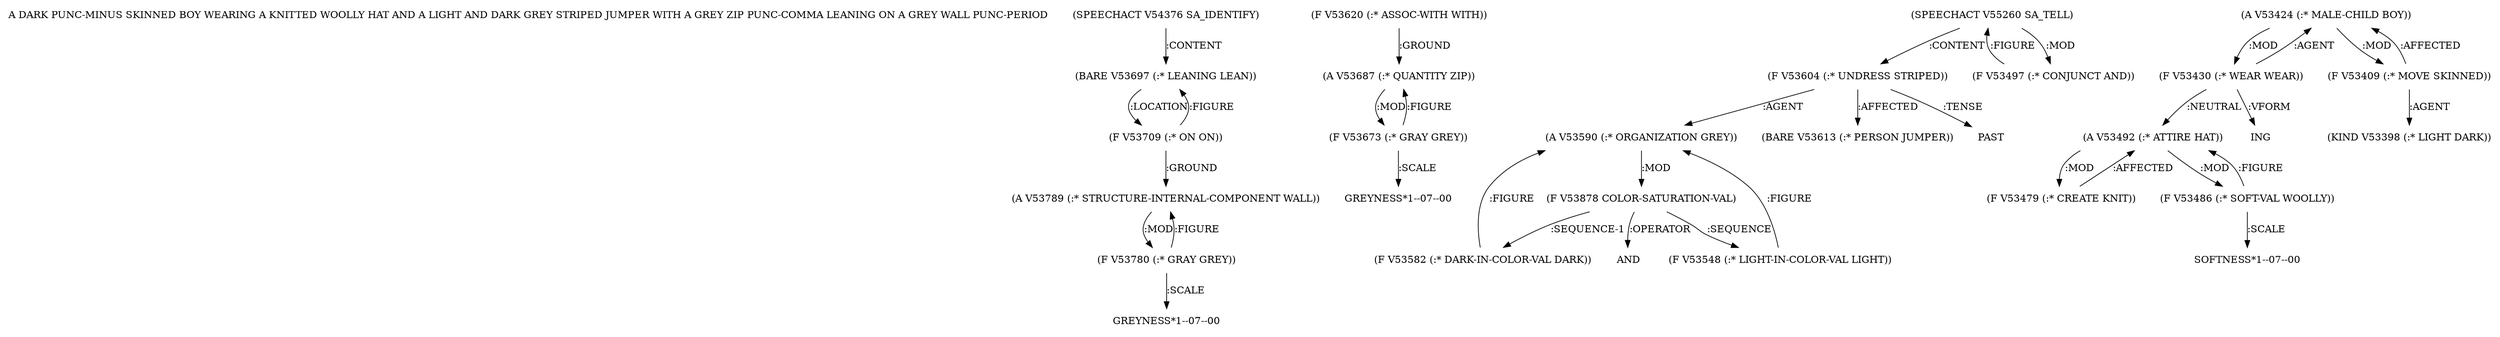digraph Terms {
  node [shape=none]
  "A DARK PUNC-MINUS SKINNED BOY WEARING A KNITTED WOOLLY HAT AND A LIGHT AND DARK GREY STRIPED JUMPER WITH A GREY ZIP PUNC-COMMA LEANING ON A GREY WALL PUNC-PERIOD"
  "V54376" [label="(SPEECHACT V54376 SA_IDENTIFY)"]
  "V54376" -> "V53697" [label=":CONTENT"]
  "V53697" [label="(BARE V53697 (:* LEANING LEAN))"]
  "V53697" -> "V53709" [label=":LOCATION"]
  "V53709" [label="(F V53709 (:* ON ON))"]
  "V53709" -> "V53789" [label=":GROUND"]
  "V53709" -> "V53697" [label=":FIGURE"]
  "V53789" [label="(A V53789 (:* STRUCTURE-INTERNAL-COMPONENT WALL))"]
  "V53789" -> "V53780" [label=":MOD"]
  "V53780" [label="(F V53780 (:* GRAY GREY))"]
  "V53780" -> "V53789" [label=":FIGURE"]
  "V53780" -> "NT65429" [label=":SCALE"]
  "NT65429" [label="GREYNESS*1--07--00"]
  "V53620" [label="(F V53620 (:* ASSOC-WITH WITH))"]
  "V53620" -> "V53687" [label=":GROUND"]
  "V53687" [label="(A V53687 (:* QUANTITY ZIP))"]
  "V53687" -> "V53673" [label=":MOD"]
  "V53673" [label="(F V53673 (:* GRAY GREY))"]
  "V53673" -> "V53687" [label=":FIGURE"]
  "V53673" -> "NT65430" [label=":SCALE"]
  "NT65430" [label="GREYNESS*1--07--00"]
  "V55260" [label="(SPEECHACT V55260 SA_TELL)"]
  "V55260" -> "V53604" [label=":CONTENT"]
  "V55260" -> "V53497" [label=":MOD"]
  "V53497" [label="(F V53497 (:* CONJUNCT AND))"]
  "V53497" -> "V55260" [label=":FIGURE"]
  "V53604" [label="(F V53604 (:* UNDRESS STRIPED))"]
  "V53604" -> "V53590" [label=":AGENT"]
  "V53604" -> "V53613" [label=":AFFECTED"]
  "V53604" -> "NT65431" [label=":TENSE"]
  "NT65431" [label="PAST"]
  "V53590" [label="(A V53590 (:* ORGANIZATION GREY))"]
  "V53590" -> "V53878" [label=":MOD"]
  "V53878" [label="(F V53878 COLOR-SATURATION-VAL)"]
  "V53878" -> "V53548" [label=":SEQUENCE"]
  "V53878" -> "V53582" [label=":SEQUENCE-1"]
  "V53878" -> "NT65432" [label=":OPERATOR"]
  "NT65432" [label="AND"]
  "V53548" [label="(F V53548 (:* LIGHT-IN-COLOR-VAL LIGHT))"]
  "V53548" -> "V53590" [label=":FIGURE"]
  "V53582" [label="(F V53582 (:* DARK-IN-COLOR-VAL DARK))"]
  "V53582" -> "V53590" [label=":FIGURE"]
  "V53613" [label="(BARE V53613 (:* PERSON JUMPER))"]
  "V53424" [label="(A V53424 (:* MALE-CHILD BOY))"]
  "V53424" -> "V53430" [label=":MOD"]
  "V53424" -> "V53409" [label=":MOD"]
  "V53409" [label="(F V53409 (:* MOVE SKINNED))"]
  "V53409" -> "V53398" [label=":AGENT"]
  "V53409" -> "V53424" [label=":AFFECTED"]
  "V53398" [label="(KIND V53398 (:* LIGHT DARK))"]
  "V53430" [label="(F V53430 (:* WEAR WEAR))"]
  "V53430" -> "V53424" [label=":AGENT"]
  "V53430" -> "V53492" [label=":NEUTRAL"]
  "V53430" -> "NT65433" [label=":VFORM"]
  "NT65433" [label="ING"]
  "V53492" [label="(A V53492 (:* ATTIRE HAT))"]
  "V53492" -> "V53479" [label=":MOD"]
  "V53492" -> "V53486" [label=":MOD"]
  "V53479" [label="(F V53479 (:* CREATE KNIT))"]
  "V53479" -> "V53492" [label=":AFFECTED"]
  "V53486" [label="(F V53486 (:* SOFT-VAL WOOLLY))"]
  "V53486" -> "V53492" [label=":FIGURE"]
  "V53486" -> "NT65434" [label=":SCALE"]
  "NT65434" [label="SOFTNESS*1--07--00"]
}

